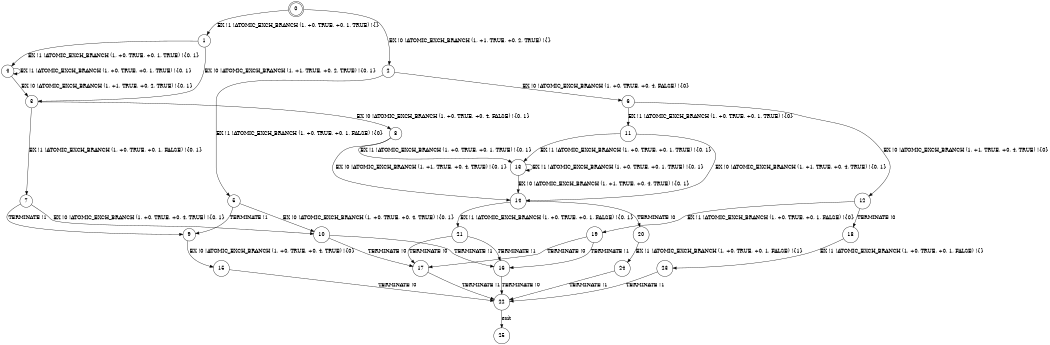 digraph BCG {
size = "7, 10.5";
center = TRUE;
node [shape = circle];
0 [peripheries = 2];
0 -> 1 [label = "EX !1 !ATOMIC_EXCH_BRANCH (1, +0, TRUE, +0, 1, TRUE) !{}"];
0 -> 2 [label = "EX !0 !ATOMIC_EXCH_BRANCH (1, +1, TRUE, +0, 2, TRUE) !{}"];
1 -> 3 [label = "EX !0 !ATOMIC_EXCH_BRANCH (1, +1, TRUE, +0, 2, TRUE) !{0, 1}"];
1 -> 4 [label = "EX !1 !ATOMIC_EXCH_BRANCH (1, +0, TRUE, +0, 1, TRUE) !{0, 1}"];
2 -> 5 [label = "EX !1 !ATOMIC_EXCH_BRANCH (1, +0, TRUE, +0, 1, FALSE) !{0}"];
2 -> 6 [label = "EX !0 !ATOMIC_EXCH_BRANCH (1, +0, TRUE, +0, 4, FALSE) !{0}"];
3 -> 7 [label = "EX !1 !ATOMIC_EXCH_BRANCH (1, +0, TRUE, +0, 1, FALSE) !{0, 1}"];
3 -> 8 [label = "EX !0 !ATOMIC_EXCH_BRANCH (1, +0, TRUE, +0, 4, FALSE) !{0, 1}"];
4 -> 3 [label = "EX !0 !ATOMIC_EXCH_BRANCH (1, +1, TRUE, +0, 2, TRUE) !{0, 1}"];
4 -> 4 [label = "EX !1 !ATOMIC_EXCH_BRANCH (1, +0, TRUE, +0, 1, TRUE) !{0, 1}"];
5 -> 9 [label = "TERMINATE !1"];
5 -> 10 [label = "EX !0 !ATOMIC_EXCH_BRANCH (1, +0, TRUE, +0, 4, TRUE) !{0, 1}"];
6 -> 11 [label = "EX !1 !ATOMIC_EXCH_BRANCH (1, +0, TRUE, +0, 1, TRUE) !{0}"];
6 -> 12 [label = "EX !0 !ATOMIC_EXCH_BRANCH (1, +1, TRUE, +0, 4, TRUE) !{0}"];
7 -> 9 [label = "TERMINATE !1"];
7 -> 10 [label = "EX !0 !ATOMIC_EXCH_BRANCH (1, +0, TRUE, +0, 4, TRUE) !{0, 1}"];
8 -> 13 [label = "EX !1 !ATOMIC_EXCH_BRANCH (1, +0, TRUE, +0, 1, TRUE) !{0, 1}"];
8 -> 14 [label = "EX !0 !ATOMIC_EXCH_BRANCH (1, +1, TRUE, +0, 4, TRUE) !{0, 1}"];
9 -> 15 [label = "EX !0 !ATOMIC_EXCH_BRANCH (1, +0, TRUE, +0, 4, TRUE) !{0}"];
10 -> 16 [label = "TERMINATE !1"];
10 -> 17 [label = "TERMINATE !0"];
11 -> 13 [label = "EX !1 !ATOMIC_EXCH_BRANCH (1, +0, TRUE, +0, 1, TRUE) !{0, 1}"];
11 -> 14 [label = "EX !0 !ATOMIC_EXCH_BRANCH (1, +1, TRUE, +0, 4, TRUE) !{0, 1}"];
12 -> 18 [label = "TERMINATE !0"];
12 -> 19 [label = "EX !1 !ATOMIC_EXCH_BRANCH (1, +0, TRUE, +0, 1, FALSE) !{0}"];
13 -> 13 [label = "EX !1 !ATOMIC_EXCH_BRANCH (1, +0, TRUE, +0, 1, TRUE) !{0, 1}"];
13 -> 14 [label = "EX !0 !ATOMIC_EXCH_BRANCH (1, +1, TRUE, +0, 4, TRUE) !{0, 1}"];
14 -> 20 [label = "TERMINATE !0"];
14 -> 21 [label = "EX !1 !ATOMIC_EXCH_BRANCH (1, +0, TRUE, +0, 1, FALSE) !{0, 1}"];
15 -> 22 [label = "TERMINATE !0"];
16 -> 22 [label = "TERMINATE !0"];
17 -> 22 [label = "TERMINATE !1"];
18 -> 23 [label = "EX !1 !ATOMIC_EXCH_BRANCH (1, +0, TRUE, +0, 1, FALSE) !{}"];
19 -> 16 [label = "TERMINATE !1"];
19 -> 17 [label = "TERMINATE !0"];
20 -> 24 [label = "EX !1 !ATOMIC_EXCH_BRANCH (1, +0, TRUE, +0, 1, FALSE) !{1}"];
21 -> 16 [label = "TERMINATE !1"];
21 -> 17 [label = "TERMINATE !0"];
22 -> 25 [label = "exit"];
23 -> 22 [label = "TERMINATE !1"];
24 -> 22 [label = "TERMINATE !1"];
}
